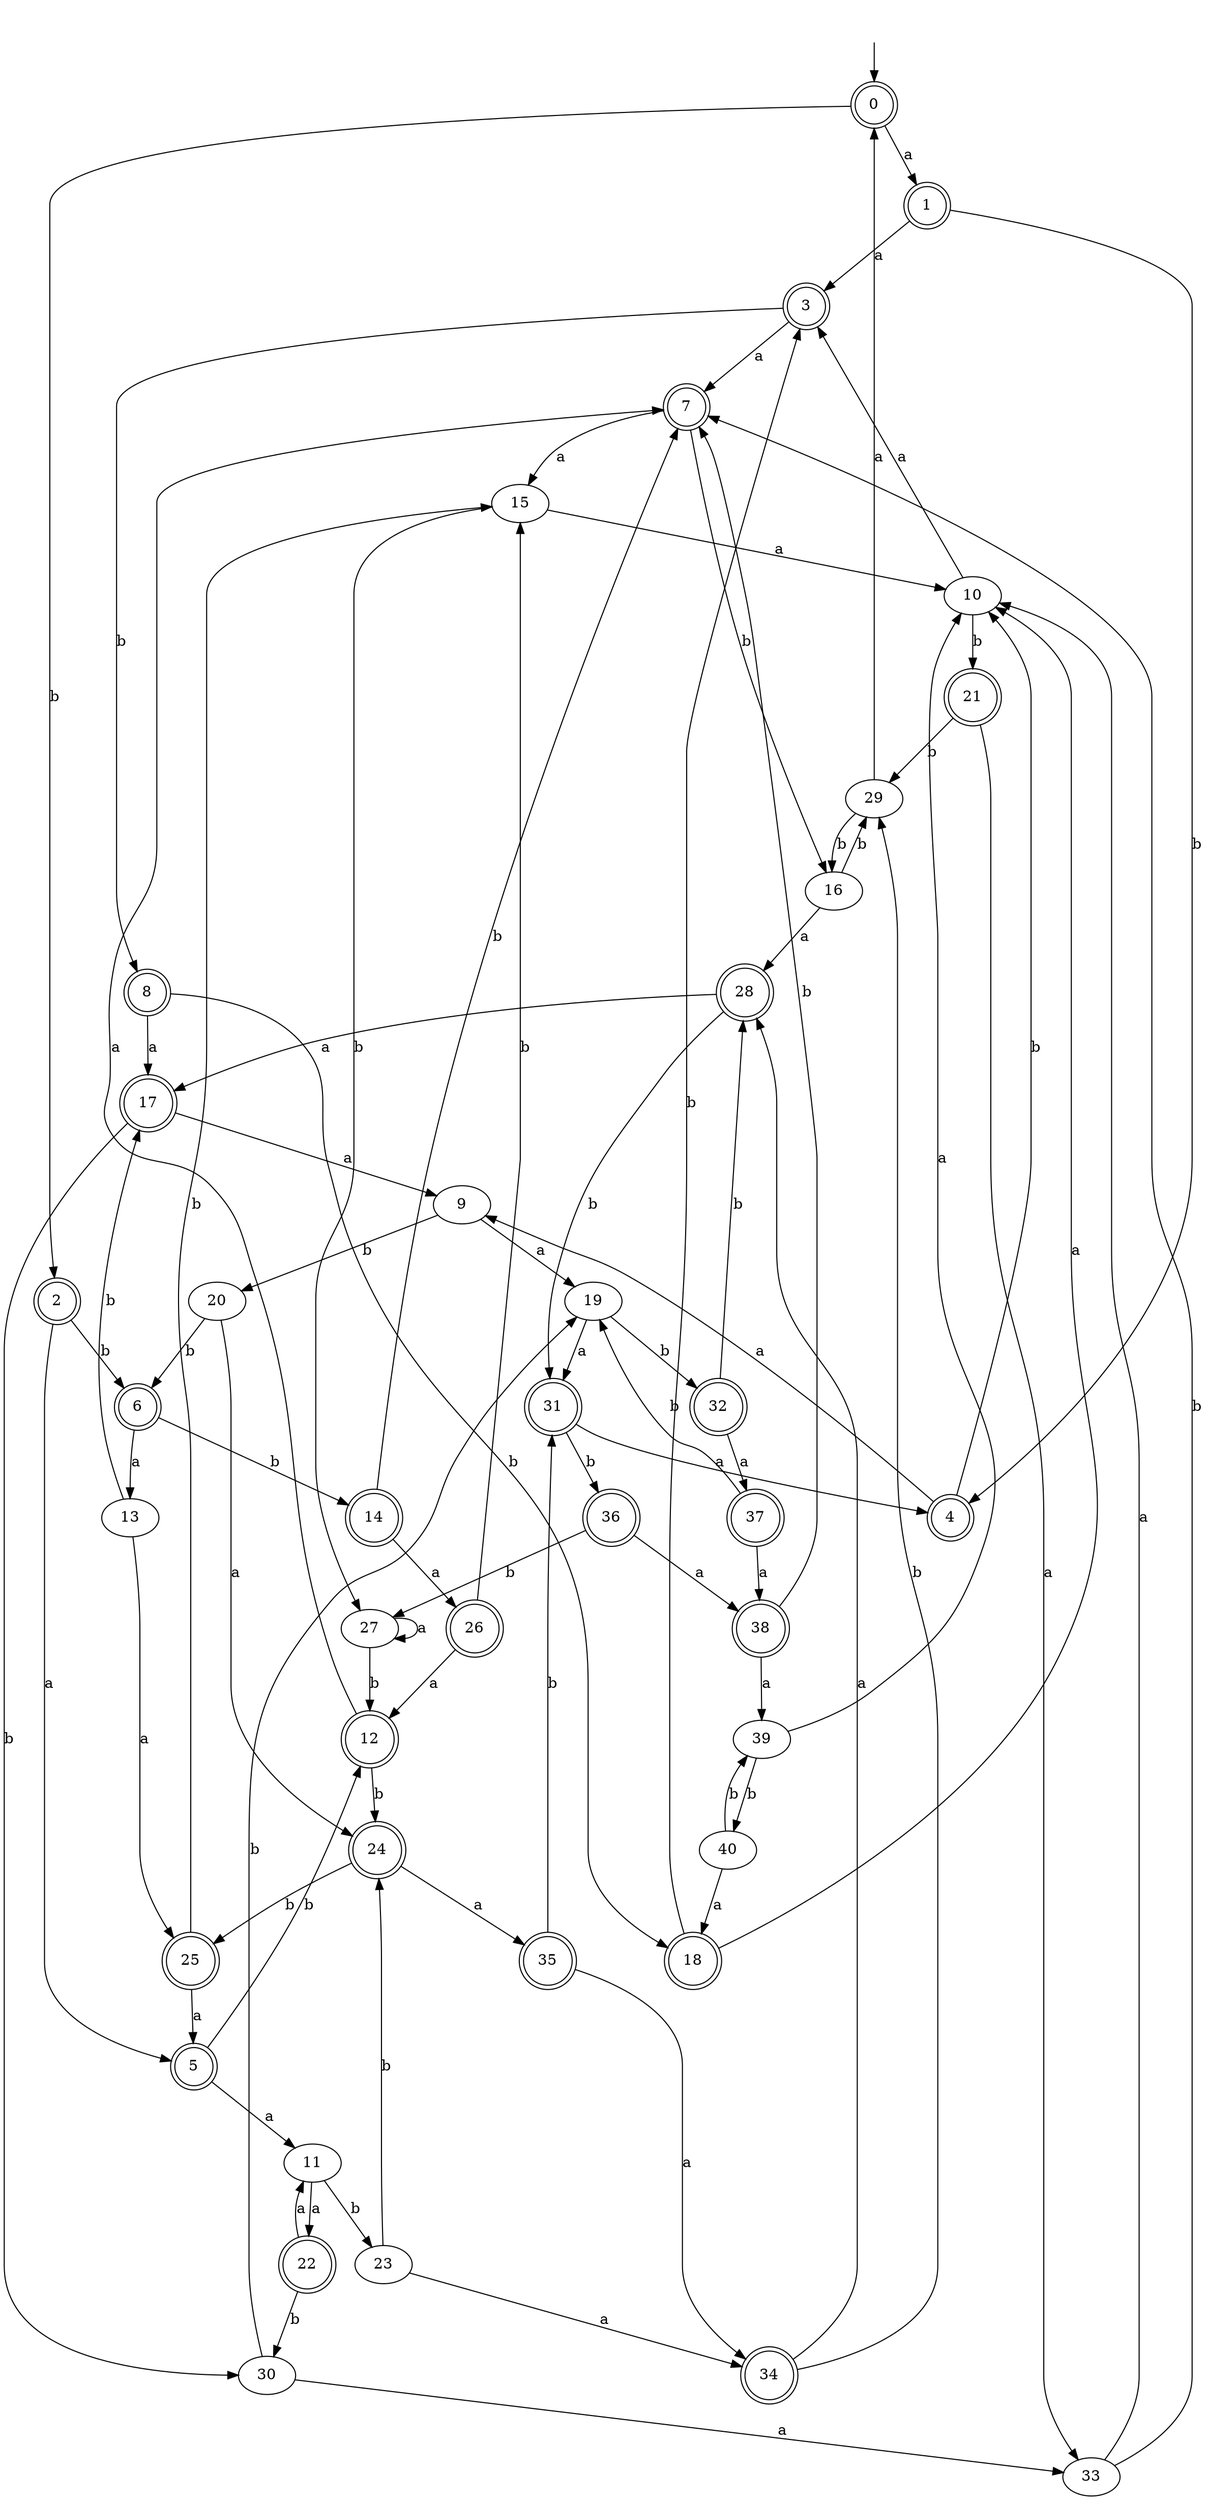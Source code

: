 digraph RandomDFA {
  __start0 [label="", shape=none];
  __start0 -> 0 [label=""];
  0 [shape=circle] [shape=doublecircle]
  0 -> 1 [label="a"]
  0 -> 2 [label="b"]
  1 [shape=doublecircle]
  1 -> 3 [label="a"]
  1 -> 4 [label="b"]
  2 [shape=doublecircle]
  2 -> 5 [label="a"]
  2 -> 6 [label="b"]
  3 [shape=doublecircle]
  3 -> 7 [label="a"]
  3 -> 8 [label="b"]
  4 [shape=doublecircle]
  4 -> 9 [label="a"]
  4 -> 10 [label="b"]
  5 [shape=doublecircle]
  5 -> 11 [label="a"]
  5 -> 12 [label="b"]
  6 [shape=doublecircle]
  6 -> 13 [label="a"]
  6 -> 14 [label="b"]
  7 [shape=doublecircle]
  7 -> 15 [label="a"]
  7 -> 16 [label="b"]
  8 [shape=doublecircle]
  8 -> 17 [label="a"]
  8 -> 18 [label="b"]
  9
  9 -> 19 [label="a"]
  9 -> 20 [label="b"]
  10
  10 -> 3 [label="a"]
  10 -> 21 [label="b"]
  11
  11 -> 22 [label="a"]
  11 -> 23 [label="b"]
  12 [shape=doublecircle]
  12 -> 7 [label="a"]
  12 -> 24 [label="b"]
  13
  13 -> 25 [label="a"]
  13 -> 17 [label="b"]
  14 [shape=doublecircle]
  14 -> 26 [label="a"]
  14 -> 7 [label="b"]
  15
  15 -> 10 [label="a"]
  15 -> 27 [label="b"]
  16
  16 -> 28 [label="a"]
  16 -> 29 [label="b"]
  17 [shape=doublecircle]
  17 -> 9 [label="a"]
  17 -> 30 [label="b"]
  18 [shape=doublecircle]
  18 -> 10 [label="a"]
  18 -> 3 [label="b"]
  19
  19 -> 31 [label="a"]
  19 -> 32 [label="b"]
  20
  20 -> 24 [label="a"]
  20 -> 6 [label="b"]
  21 [shape=doublecircle]
  21 -> 33 [label="a"]
  21 -> 29 [label="b"]
  22 [shape=doublecircle]
  22 -> 11 [label="a"]
  22 -> 30 [label="b"]
  23
  23 -> 34 [label="a"]
  23 -> 24 [label="b"]
  24 [shape=doublecircle]
  24 -> 35 [label="a"]
  24 -> 25 [label="b"]
  25 [shape=doublecircle]
  25 -> 5 [label="a"]
  25 -> 15 [label="b"]
  26 [shape=doublecircle]
  26 -> 12 [label="a"]
  26 -> 15 [label="b"]
  27
  27 -> 27 [label="a"]
  27 -> 12 [label="b"]
  28 [shape=doublecircle]
  28 -> 17 [label="a"]
  28 -> 31 [label="b"]
  29
  29 -> 0 [label="a"]
  29 -> 16 [label="b"]
  30
  30 -> 33 [label="a"]
  30 -> 19 [label="b"]
  31 [shape=doublecircle]
  31 -> 4 [label="a"]
  31 -> 36 [label="b"]
  32 [shape=doublecircle]
  32 -> 37 [label="a"]
  32 -> 28 [label="b"]
  33
  33 -> 10 [label="a"]
  33 -> 7 [label="b"]
  34 [shape=doublecircle]
  34 -> 28 [label="a"]
  34 -> 29 [label="b"]
  35 [shape=doublecircle]
  35 -> 34 [label="a"]
  35 -> 31 [label="b"]
  36 [shape=doublecircle]
  36 -> 38 [label="a"]
  36 -> 27 [label="b"]
  37 [shape=doublecircle]
  37 -> 38 [label="a"]
  37 -> 19 [label="b"]
  38 [shape=doublecircle]
  38 -> 39 [label="a"]
  38 -> 7 [label="b"]
  39
  39 -> 10 [label="a"]
  39 -> 40 [label="b"]
  40
  40 -> 18 [label="a"]
  40 -> 39 [label="b"]
}
